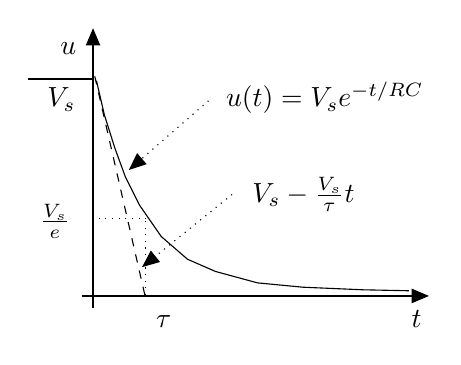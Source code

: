 \begin{tikzpicture}[y=-1cm]
\sf
\draw[arrows=-triangle 45,black] (2.247,5.378) -- (2.247,1.822);
\draw[arrows=-triangle 45,black] (2.102,5.222) -- (6.513,5.222);
\draw[dashed,black] (2.269,2.433) -- (2.913,5.244);
\draw[dotted,arrows=-triangle 45,black] (3.713,2.744) -- (2.702,3.622);
\draw[dotted,arrows=-triangle 45,black] (4.013,3.933) -- (2.869,4.856);
\draw[dotted,black] (2.913,5.211) -- (2.913,4.244);
\draw[dotted,black] (2.924,4.244) -- (2.236,4.244);
\draw[black] (2.258,2.467) -- (1.424,2.467);
\draw[black] (2.291,2.489) -- (2.391,2.922) -- (2.524,3.344) -- (2.658,3.711) -- (2.836,4.067) -- (3.113,4.467) -- (3.447,4.756) -- (3.802,4.911) -- (4.336,5.056) -- (4.913,5.111) -- (5.68,5.144) -- (6.258,5.156);
\path (6.358,5.622) node[text=black,anchor=base] {$t$};
\path (2.924,5.622) node[text=black,anchor=base west] {$\tau$};
\path (3.813,2.822) node[text=black,anchor=base west] {$u(t)=V_s e^{-t/RC}$};
\path (4.147,4.033) node[text=black,anchor=base west] {$V_s-\frac{V_s}{\tau}t$};
\path (2.08,4.367) node[text=black,anchor=base east] {$\frac{V_s}{e}$};
\path (2.147,2.822) node[text=black,anchor=base east] {$V_s$};
\path (2.158,2.156) node[text=black,anchor=base east] {$u$};

\end{tikzpicture}%

%% Configure (x)emacs for this file ...
%% Local Variables:
%% mode: latex
%% End: